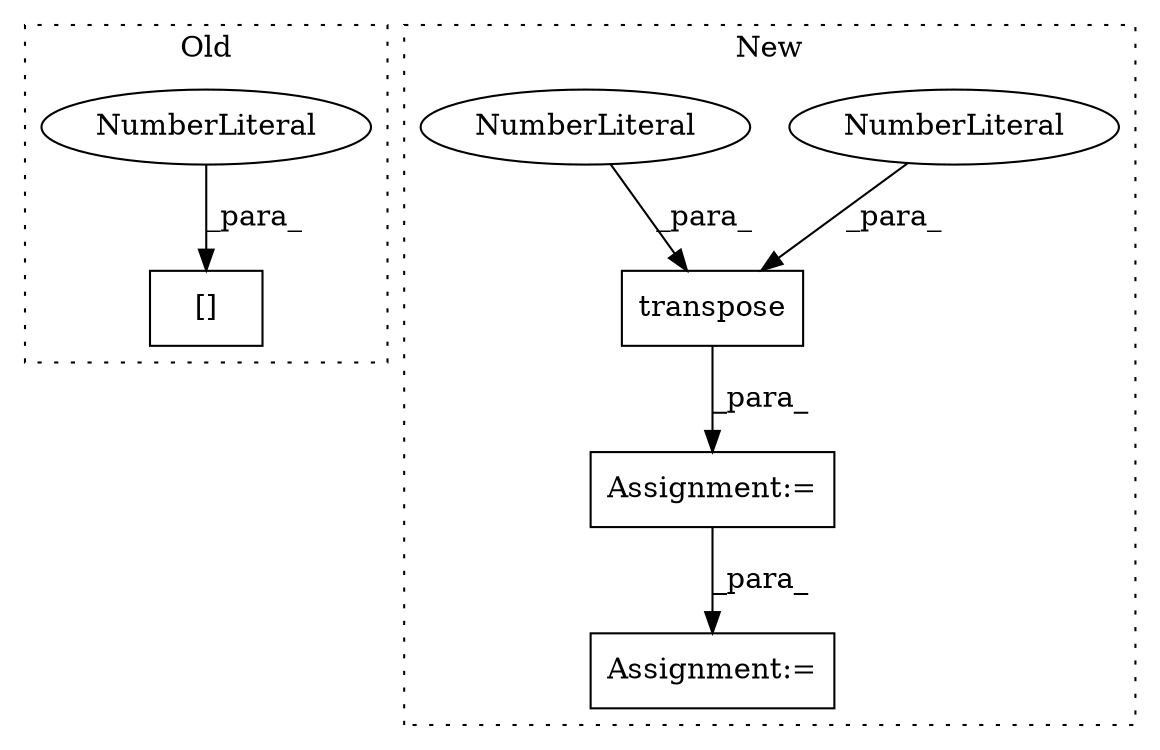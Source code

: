digraph G {
subgraph cluster0 {
1 [label="[]" a="2" s="1128,1135" l="6,1" shape="box"];
7 [label="NumberLiteral" a="34" s="1134" l="1" shape="ellipse"];
label = "Old";
style="dotted";
}
subgraph cluster1 {
2 [label="transpose" a="32" s="1953,1966" l="10,1" shape="box"];
3 [label="Assignment:=" a="7" s="2008" l="8" shape="box"];
4 [label="Assignment:=" a="7" s="1947" l="1" shape="box"];
5 [label="NumberLiteral" a="34" s="1963" l="1" shape="ellipse"];
6 [label="NumberLiteral" a="34" s="1965" l="1" shape="ellipse"];
label = "New";
style="dotted";
}
2 -> 4 [label="_para_"];
4 -> 3 [label="_para_"];
5 -> 2 [label="_para_"];
6 -> 2 [label="_para_"];
7 -> 1 [label="_para_"];
}